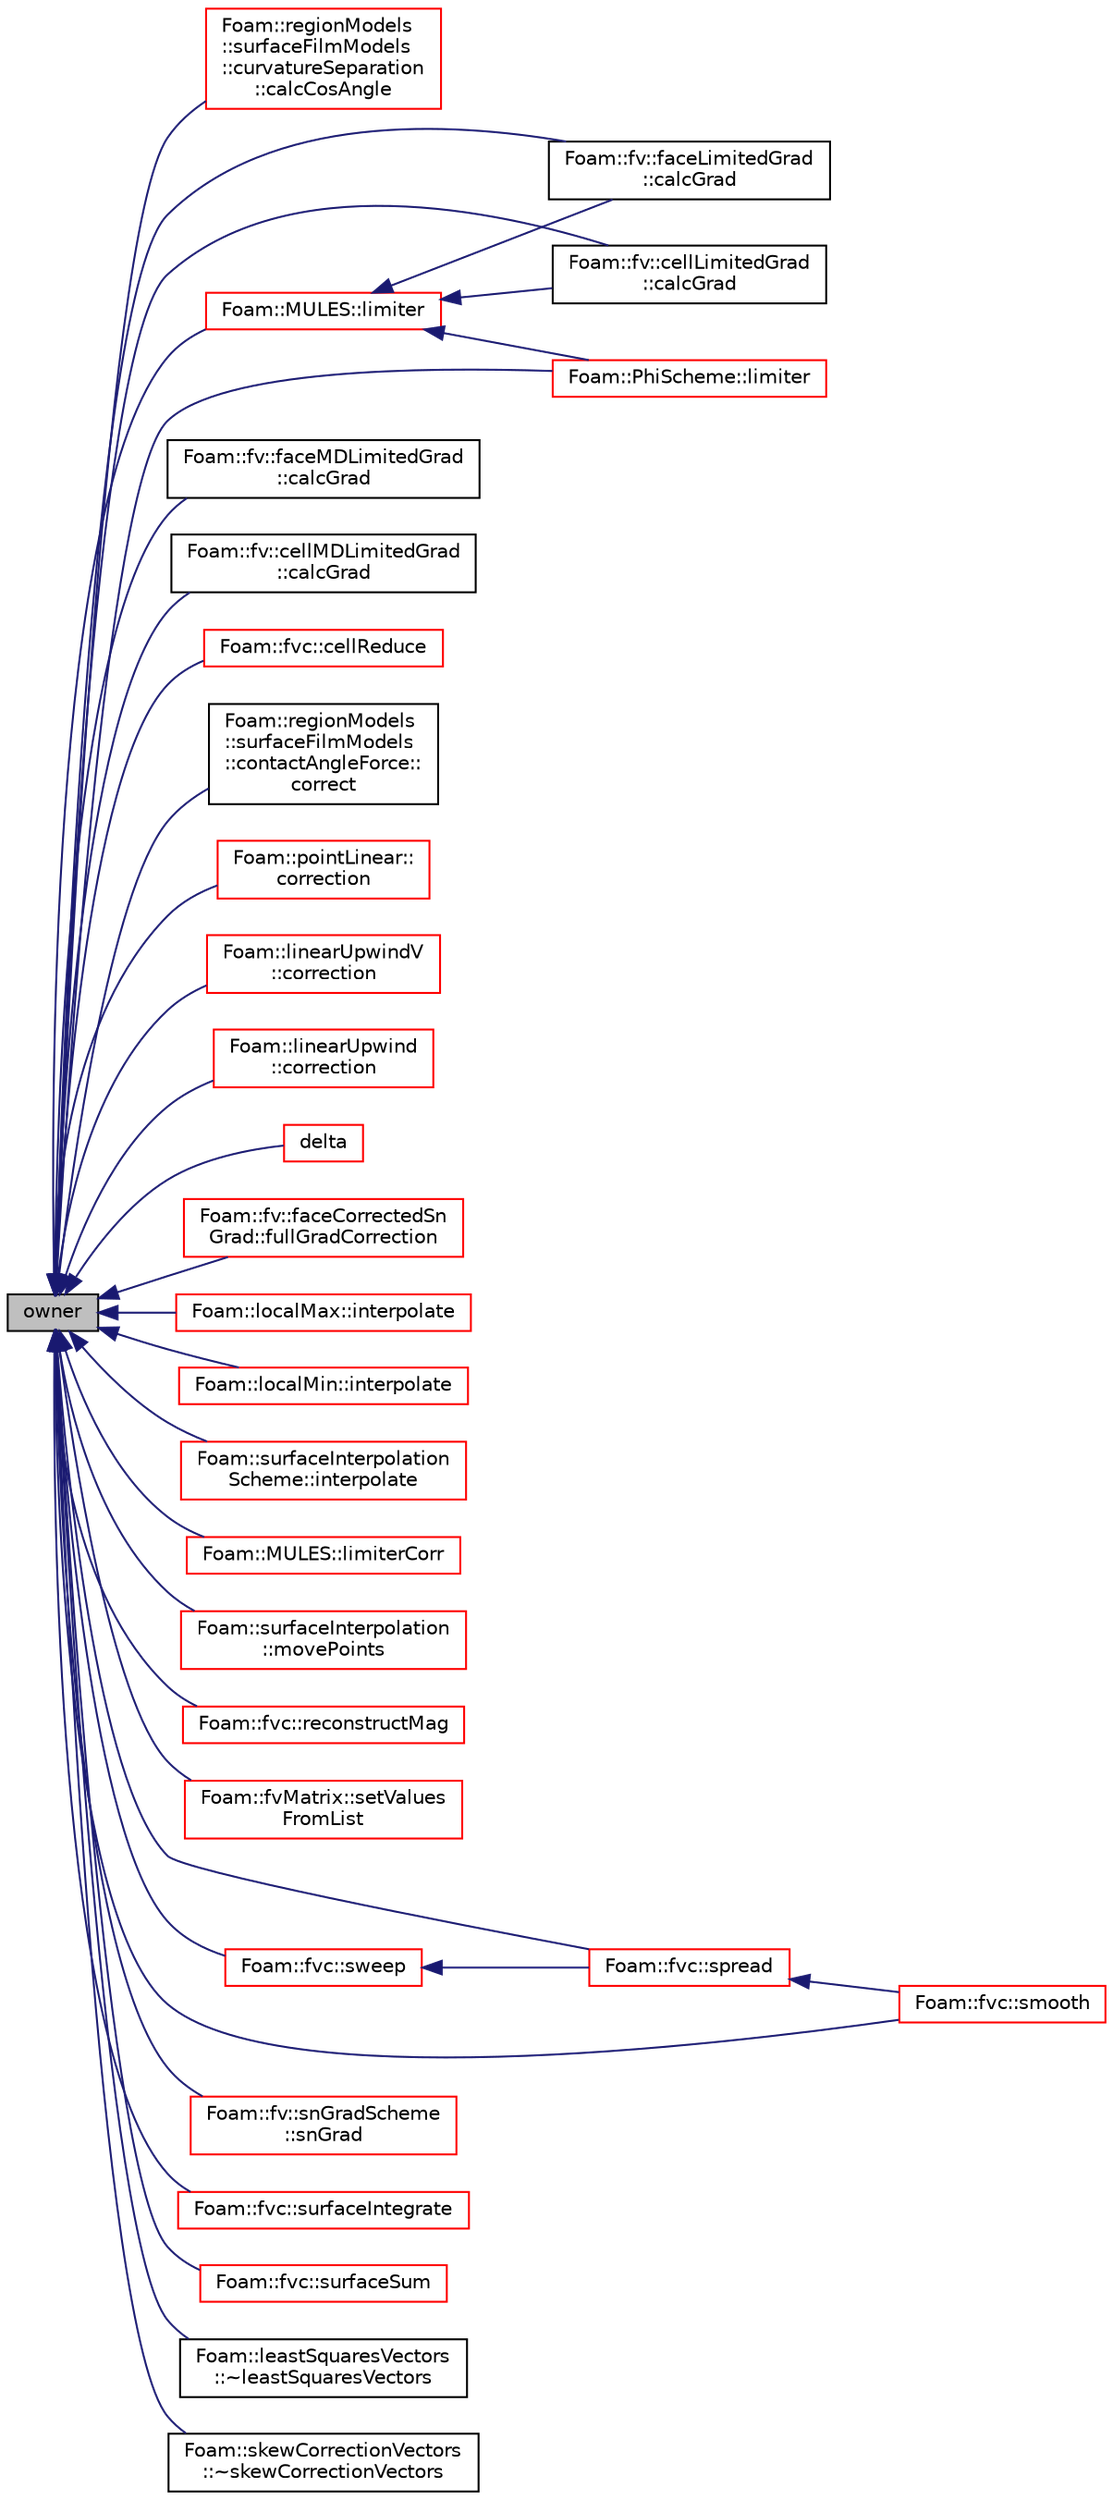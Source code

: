 digraph "owner"
{
  bgcolor="transparent";
  edge [fontname="Helvetica",fontsize="10",labelfontname="Helvetica",labelfontsize="10"];
  node [fontname="Helvetica",fontsize="10",shape=record];
  rankdir="LR";
  Node1 [label="owner",height=0.2,width=0.4,color="black", fillcolor="grey75", style="filled", fontcolor="black"];
  Node1 -> Node2 [dir="back",color="midnightblue",fontsize="10",style="solid",fontname="Helvetica"];
  Node2 [label="Foam::regionModels\l::surfaceFilmModels\l::curvatureSeparation\l::calcCosAngle",height=0.2,width=0.4,color="red",URL="$a00448.html#a1d6b5a28655335fe9dcdeafcf44d0056",tooltip="Calculate the cosine of the angle between gravity vector and. "];
  Node1 -> Node3 [dir="back",color="midnightblue",fontsize="10",style="solid",fontname="Helvetica"];
  Node3 [label="Foam::fv::faceLimitedGrad\l::calcGrad",height=0.2,width=0.4,color="black",URL="$a00727.html#ad8d9cb82461fad7624154d2e66528aa7"];
  Node1 -> Node4 [dir="back",color="midnightblue",fontsize="10",style="solid",fontname="Helvetica"];
  Node4 [label="Foam::fv::faceMDLimitedGrad\l::calcGrad",height=0.2,width=0.4,color="black",URL="$a00729.html#ad8d9cb82461fad7624154d2e66528aa7"];
  Node1 -> Node5 [dir="back",color="midnightblue",fontsize="10",style="solid",fontname="Helvetica"];
  Node5 [label="Foam::fv::cellMDLimitedGrad\l::calcGrad",height=0.2,width=0.4,color="black",URL="$a00221.html#a9e6946d5c172823826c394cab9979f17"];
  Node1 -> Node6 [dir="back",color="midnightblue",fontsize="10",style="solid",fontname="Helvetica"];
  Node6 [label="Foam::fv::cellLimitedGrad\l::calcGrad",height=0.2,width=0.4,color="black",URL="$a00217.html#a9e6946d5c172823826c394cab9979f17"];
  Node1 -> Node7 [dir="back",color="midnightblue",fontsize="10",style="solid",fontname="Helvetica"];
  Node7 [label="Foam::fvc::cellReduce",height=0.2,width=0.4,color="red",URL="$a10776.html#ad1eef12eff315ed10d8e18008e01b8eb"];
  Node1 -> Node8 [dir="back",color="midnightblue",fontsize="10",style="solid",fontname="Helvetica"];
  Node8 [label="Foam::regionModels\l::surfaceFilmModels\l::contactAngleForce::\lcorrect",height=0.2,width=0.4,color="black",URL="$a00400.html#ae8286cb1594f9b26a1c5291173459307",tooltip="Correct. "];
  Node1 -> Node9 [dir="back",color="midnightblue",fontsize="10",style="solid",fontname="Helvetica"];
  Node9 [label="Foam::pointLinear::\lcorrection",height=0.2,width=0.4,color="red",URL="$a01891.html#a71944945191a35be21d9ab3b37c3170c",tooltip="Return the explicit correction to the face-interpolate. "];
  Node1 -> Node10 [dir="back",color="midnightblue",fontsize="10",style="solid",fontname="Helvetica"];
  Node10 [label="Foam::linearUpwindV\l::correction",height=0.2,width=0.4,color="red",URL="$a01349.html#ad5f4a5d3bc1173cf56b1283cdea2e418",tooltip="Return the explicit correction to the face-interpolate. "];
  Node1 -> Node11 [dir="back",color="midnightblue",fontsize="10",style="solid",fontname="Helvetica"];
  Node11 [label="Foam::linearUpwind\l::correction",height=0.2,width=0.4,color="red",URL="$a01348.html#ad5f4a5d3bc1173cf56b1283cdea2e418",tooltip="Return the explicit correction to the face-interpolate. "];
  Node1 -> Node12 [dir="back",color="midnightblue",fontsize="10",style="solid",fontname="Helvetica"];
  Node12 [label="delta",height=0.2,width=0.4,color="red",URL="$a00879.html#a59dba0e55cd36f6fa2435d6bfb6147c6",tooltip="Return face deltas as surfaceVectorField. "];
  Node1 -> Node13 [dir="back",color="midnightblue",fontsize="10",style="solid",fontname="Helvetica"];
  Node13 [label="Foam::fv::faceCorrectedSn\lGrad::fullGradCorrection",height=0.2,width=0.4,color="red",URL="$a00724.html#a1d818a559677e63f3aa628f1787133ce",tooltip="Return the explicit correction to the faceCorrectedSnGrad. "];
  Node1 -> Node14 [dir="back",color="midnightblue",fontsize="10",style="solid",fontname="Helvetica"];
  Node14 [label="Foam::localMax::interpolate",height=0.2,width=0.4,color="red",URL="$a01379.html#aab9aba6ccea702183c1de2555858bf43",tooltip="Return the face-interpolate of the given cell field. "];
  Node1 -> Node15 [dir="back",color="midnightblue",fontsize="10",style="solid",fontname="Helvetica"];
  Node15 [label="Foam::localMin::interpolate",height=0.2,width=0.4,color="red",URL="$a01380.html#aab9aba6ccea702183c1de2555858bf43",tooltip="Return the face-interpolate of the given cell field. "];
  Node1 -> Node16 [dir="back",color="midnightblue",fontsize="10",style="solid",fontname="Helvetica"];
  Node16 [label="Foam::surfaceInterpolation\lScheme::interpolate",height=0.2,width=0.4,color="red",URL="$a02490.html#a8dceba398ddc0c82def280a4ef7d4e42",tooltip="Return the face-interpolate of the given cell field. "];
  Node1 -> Node17 [dir="back",color="midnightblue",fontsize="10",style="solid",fontname="Helvetica"];
  Node17 [label="Foam::MULES::limiter",height=0.2,width=0.4,color="red",URL="$a10800.html#ae7bb06bb4b6724eb8a202da04f6e5557"];
  Node17 -> Node6 [dir="back",color="midnightblue",fontsize="10",style="solid",fontname="Helvetica"];
  Node17 -> Node3 [dir="back",color="midnightblue",fontsize="10",style="solid",fontname="Helvetica"];
  Node17 -> Node18 [dir="back",color="midnightblue",fontsize="10",style="solid",fontname="Helvetica"];
  Node18 [label="Foam::PhiScheme::limiter",height=0.2,width=0.4,color="red",URL="$a01855.html#aad9e018b93b59932a398c0826c5cef86",tooltip="Return the interpolation weighting factors. "];
  Node1 -> Node18 [dir="back",color="midnightblue",fontsize="10",style="solid",fontname="Helvetica"];
  Node1 -> Node19 [dir="back",color="midnightblue",fontsize="10",style="solid",fontname="Helvetica"];
  Node19 [label="Foam::MULES::limiterCorr",height=0.2,width=0.4,color="red",URL="$a10800.html#a94d3a088ccd04c49be0be5bbfb218379"];
  Node1 -> Node20 [dir="back",color="midnightblue",fontsize="10",style="solid",fontname="Helvetica"];
  Node20 [label="Foam::surfaceInterpolation\l::movePoints",height=0.2,width=0.4,color="red",URL="$a02489.html#a049fe0a86e2c86b4c0bb5fe02583bea4",tooltip="Do what is neccessary if the mesh has moved. "];
  Node1 -> Node21 [dir="back",color="midnightblue",fontsize="10",style="solid",fontname="Helvetica"];
  Node21 [label="Foam::fvc::reconstructMag",height=0.2,width=0.4,color="red",URL="$a10776.html#a29cdad91ee3fc2ac251ac2b4872557da"];
  Node1 -> Node22 [dir="back",color="midnightblue",fontsize="10",style="solid",fontname="Helvetica"];
  Node22 [label="Foam::fvMatrix::setValues\lFromList",height=0.2,width=0.4,color="red",URL="$a00878.html#ae2373f8bf20e55920fbe1157213a9858",tooltip="Set solution in given cells to the specified values. "];
  Node1 -> Node23 [dir="back",color="midnightblue",fontsize="10",style="solid",fontname="Helvetica"];
  Node23 [label="Foam::fvc::smooth",height=0.2,width=0.4,color="red",URL="$a10776.html#a417a555eb3108fd8d6c41c0aec39a633"];
  Node1 -> Node24 [dir="back",color="midnightblue",fontsize="10",style="solid",fontname="Helvetica"];
  Node24 [label="Foam::fv::snGradScheme\l::snGrad",height=0.2,width=0.4,color="red",URL="$a02368.html#aaaa1dd14567f9116d35f40c25da74990",tooltip="Return the snGrad of the given cell field with the given deltaCoeffs. "];
  Node1 -> Node25 [dir="back",color="midnightblue",fontsize="10",style="solid",fontname="Helvetica"];
  Node25 [label="Foam::fvc::spread",height=0.2,width=0.4,color="red",URL="$a10776.html#a8a82f265e99ca3a2aa0d656f2388b991"];
  Node25 -> Node23 [dir="back",color="midnightblue",fontsize="10",style="solid",fontname="Helvetica"];
  Node1 -> Node26 [dir="back",color="midnightblue",fontsize="10",style="solid",fontname="Helvetica"];
  Node26 [label="Foam::fvc::surfaceIntegrate",height=0.2,width=0.4,color="red",URL="$a10776.html#aba5bf4c91953aa61f90bc35f6d487fd6"];
  Node1 -> Node27 [dir="back",color="midnightblue",fontsize="10",style="solid",fontname="Helvetica"];
  Node27 [label="Foam::fvc::surfaceSum",height=0.2,width=0.4,color="red",URL="$a10776.html#aa0a1e3c4ec02aa6a37f517c4d5270046"];
  Node1 -> Node28 [dir="back",color="midnightblue",fontsize="10",style="solid",fontname="Helvetica"];
  Node28 [label="Foam::fvc::sweep",height=0.2,width=0.4,color="red",URL="$a10776.html#a0ba98d69297b54282b0a15e74ec2ec67"];
  Node28 -> Node25 [dir="back",color="midnightblue",fontsize="10",style="solid",fontname="Helvetica"];
  Node1 -> Node29 [dir="back",color="midnightblue",fontsize="10",style="solid",fontname="Helvetica"];
  Node29 [label="Foam::leastSquaresVectors\l::~leastSquaresVectors",height=0.2,width=0.4,color="black",URL="$a01293.html#a174123ef1199fb59e95687bd040ab465",tooltip="Destructor. "];
  Node1 -> Node30 [dir="back",color="midnightblue",fontsize="10",style="solid",fontname="Helvetica"];
  Node30 [label="Foam::skewCorrectionVectors\l::~skewCorrectionVectors",height=0.2,width=0.4,color="black",URL="$a02340.html#a16c9b82f5dcc80a9c175094d7c5e1020",tooltip="Destructor. "];
}
